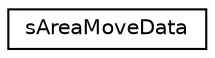 digraph G
{
  edge [fontname="Helvetica",fontsize="10",labelfontname="Helvetica",labelfontsize="10"];
  node [fontname="Helvetica",fontsize="10",shape=record];
  rankdir=LR;
  Node1 [label="sAreaMoveData",height=0.2,width=0.4,color="black", fillcolor="white", style="filled",URL="$df/d11/structsAreaMoveData.html"];
}
